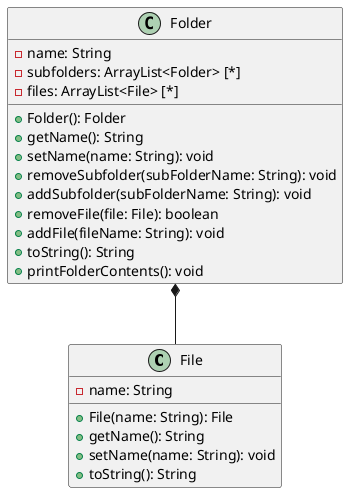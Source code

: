 @startuml
'https://plantuml.com/class-diagram

class File {
    - name: String
    + File(name: String): File
    + getName(): String
    + setName(name: String): void
    + toString(): String
}


Folder *-- File
class Folder {
    - name: String
    - subfolders: ArrayList<Folder> [*]
    - files: ArrayList<File> [*]
    + Folder(): Folder
    + getName(): String
    + setName(name: String): void
    + removeSubfolder(subFolderName: String): void
    + addSubfolder(subFolderName: String): void
    + removeFile(file: File): boolean
    + addFile(fileName: String): void
    + toString(): String
    + printFolderContents(): void
}

@enduml
